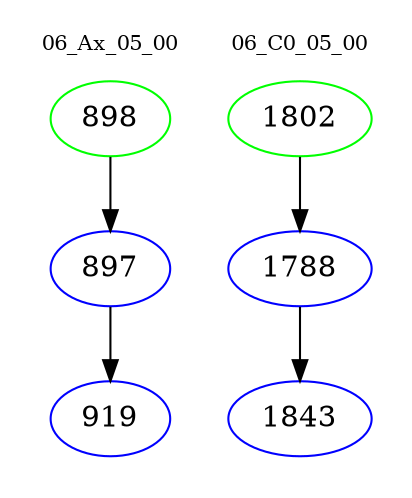 digraph{
subgraph cluster_0 {
color = white
label = "06_Ax_05_00";
fontsize=10;
T0_898 [label="898", color="green"]
T0_898 -> T0_897 [color="black"]
T0_897 [label="897", color="blue"]
T0_897 -> T0_919 [color="black"]
T0_919 [label="919", color="blue"]
}
subgraph cluster_1 {
color = white
label = "06_C0_05_00";
fontsize=10;
T1_1802 [label="1802", color="green"]
T1_1802 -> T1_1788 [color="black"]
T1_1788 [label="1788", color="blue"]
T1_1788 -> T1_1843 [color="black"]
T1_1843 [label="1843", color="blue"]
}
}
